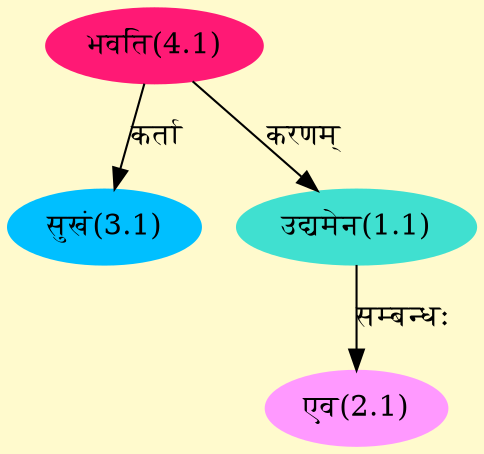 digraph G{
rankdir=BT;
 compound=true;
 bgcolor="lemonchiffon1";
Node1_1 [style=filled, color="#40E0D0" label = "उद्यमेन(1.1)"]
Node4_1 [style=filled, color="#FF1975" label = "भवति(4.1)"]
Node2_1 [style=filled, color="#FF99FF" label = "एव(2.1)"]
Node3_1 [style=filled, color="#00BFFF" label = "सुखं(3.1)"]
/* Start of Relations section */

Node1_1 -> Node4_1 [  label="करणम्"  dir="back" ]
Node2_1 -> Node1_1 [  label="सम्बन्धः"  dir="back" ]
Node3_1 -> Node4_1 [  label="कर्ता"  dir="back" ]
}

